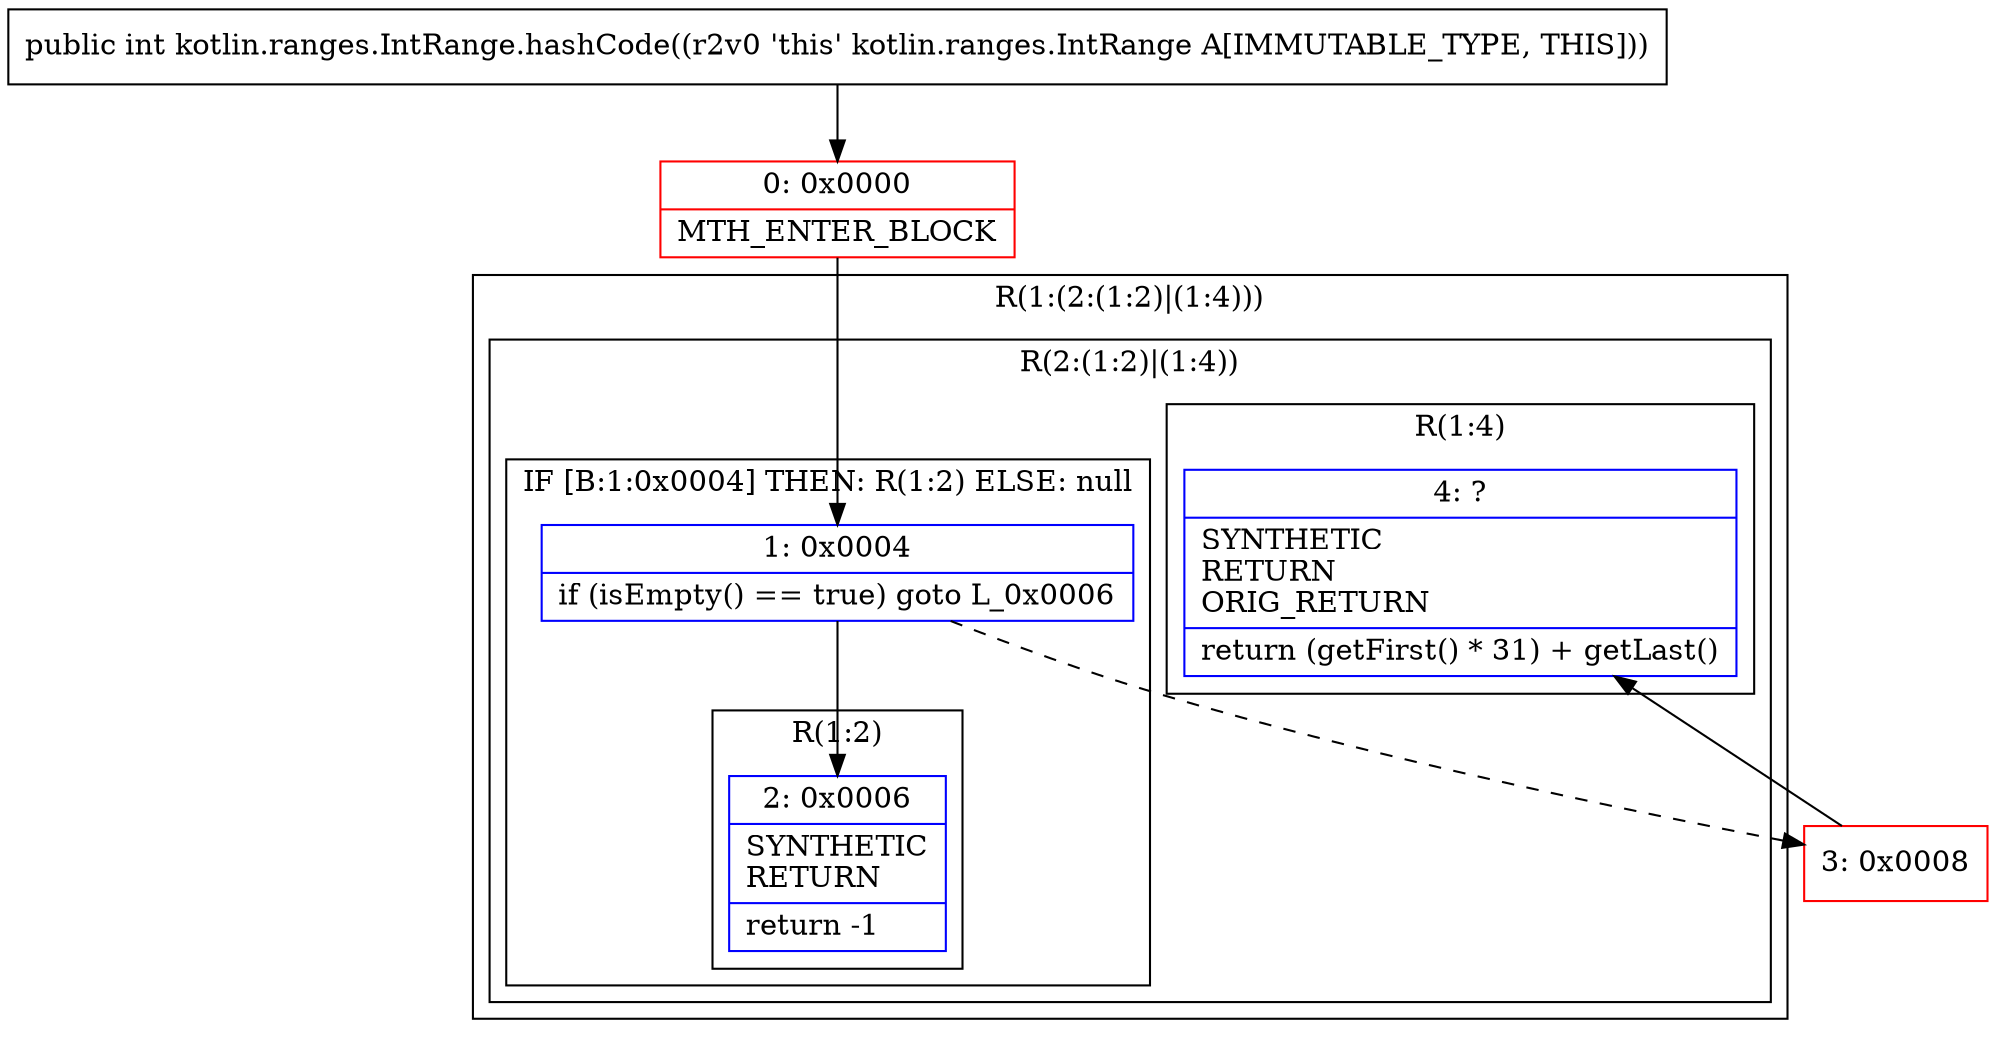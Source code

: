 digraph "CFG forkotlin.ranges.IntRange.hashCode()I" {
subgraph cluster_Region_628785259 {
label = "R(1:(2:(1:2)|(1:4)))";
node [shape=record,color=blue];
subgraph cluster_Region_1486391523 {
label = "R(2:(1:2)|(1:4))";
node [shape=record,color=blue];
subgraph cluster_IfRegion_2363835 {
label = "IF [B:1:0x0004] THEN: R(1:2) ELSE: null";
node [shape=record,color=blue];
Node_1 [shape=record,label="{1\:\ 0x0004|if (isEmpty() == true) goto L_0x0006\l}"];
subgraph cluster_Region_2007640093 {
label = "R(1:2)";
node [shape=record,color=blue];
Node_2 [shape=record,label="{2\:\ 0x0006|SYNTHETIC\lRETURN\l|return \-1\l}"];
}
}
subgraph cluster_Region_111314779 {
label = "R(1:4)";
node [shape=record,color=blue];
Node_4 [shape=record,label="{4\:\ ?|SYNTHETIC\lRETURN\lORIG_RETURN\l|return (getFirst() * 31) + getLast()\l}"];
}
}
}
Node_0 [shape=record,color=red,label="{0\:\ 0x0000|MTH_ENTER_BLOCK\l}"];
Node_3 [shape=record,color=red,label="{3\:\ 0x0008}"];
MethodNode[shape=record,label="{public int kotlin.ranges.IntRange.hashCode((r2v0 'this' kotlin.ranges.IntRange A[IMMUTABLE_TYPE, THIS])) }"];
MethodNode -> Node_0;
Node_1 -> Node_2;
Node_1 -> Node_3[style=dashed];
Node_0 -> Node_1;
Node_3 -> Node_4;
}

